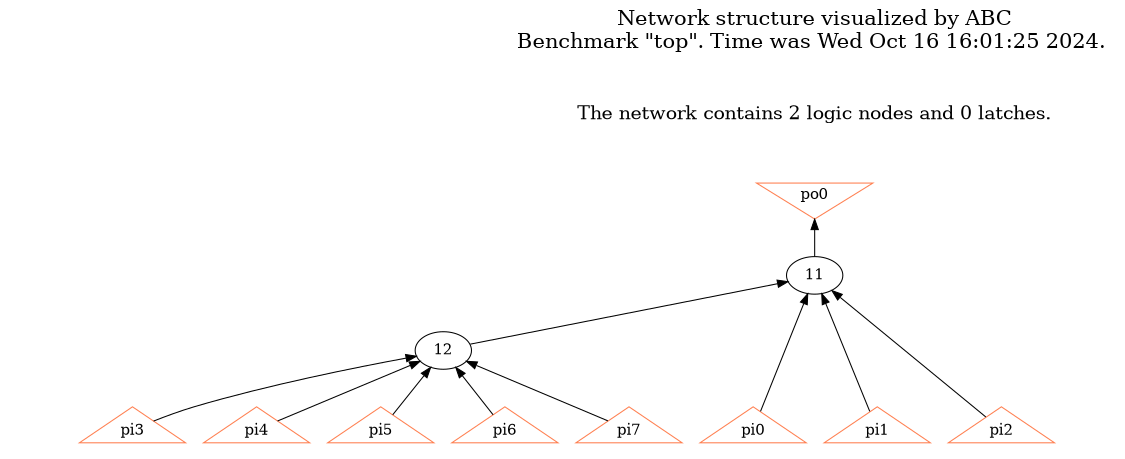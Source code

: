 # Network structure generated by ABC

digraph network {
size = "7.5,10";
center = true;
edge [dir = back];

{
  node [shape = plaintext];
  edge [style = invis];
  LevelTitle1 [label=""];
  LevelTitle2 [label=""];
  Level3 [label = ""];
  Level2 [label = ""];
  Level1 [label = ""];
  Level0 [label = ""];
  LevelTitle1 ->  LevelTitle2 ->  Level3 ->  Level2 ->  Level1 ->  Level0;
}

{
  rank = same;
  LevelTitle1;
  title1 [shape=plaintext,
          fontsize=20,
          fontname = "Times-Roman",
          label="Network structure visualized by ABC\nBenchmark \"top\". Time was Wed Oct 16 16:01:25 2024. "
         ];
}

{
  rank = same;
  LevelTitle2;
  title2 [shape=plaintext,
          fontsize=18,
          fontname = "Times-Roman",
          label="The network contains 2 logic nodes and 0 latches.\n"
         ];
}

{
  rank = same;
  Level3;
  Node9 [label = "po0", shape = invtriangle, color = coral, fillcolor = coral];
}

{
  rank = same;
  Level2;
  Node11 [label = "11\n", shape = ellipse];
}

{
  rank = same;
  Level1;
  Node12 [label = "12\n", shape = ellipse];
}

{
  rank = same;
  Level0;
  Node1 [label = "pi0", shape = triangle, color = coral, fillcolor = coral];
  Node2 [label = "pi1", shape = triangle, color = coral, fillcolor = coral];
  Node3 [label = "pi2", shape = triangle, color = coral, fillcolor = coral];
  Node4 [label = "pi3", shape = triangle, color = coral, fillcolor = coral];
  Node5 [label = "pi4", shape = triangle, color = coral, fillcolor = coral];
  Node6 [label = "pi5", shape = triangle, color = coral, fillcolor = coral];
  Node7 [label = "pi6", shape = triangle, color = coral, fillcolor = coral];
  Node8 [label = "pi7", shape = triangle, color = coral, fillcolor = coral];
}

title1 -> title2 [style = invis];
title2 -> Node9 [style = invis];
Node9 -> Node11 [style = solid];
Node11 -> Node12 [style = solid];
Node11 -> Node1 [style = solid];
Node11 -> Node2 [style = solid];
Node11 -> Node3 [style = solid];
Node12 -> Node4 [style = solid];
Node12 -> Node5 [style = solid];
Node12 -> Node6 [style = solid];
Node12 -> Node7 [style = solid];
Node12 -> Node8 [style = solid];
}

